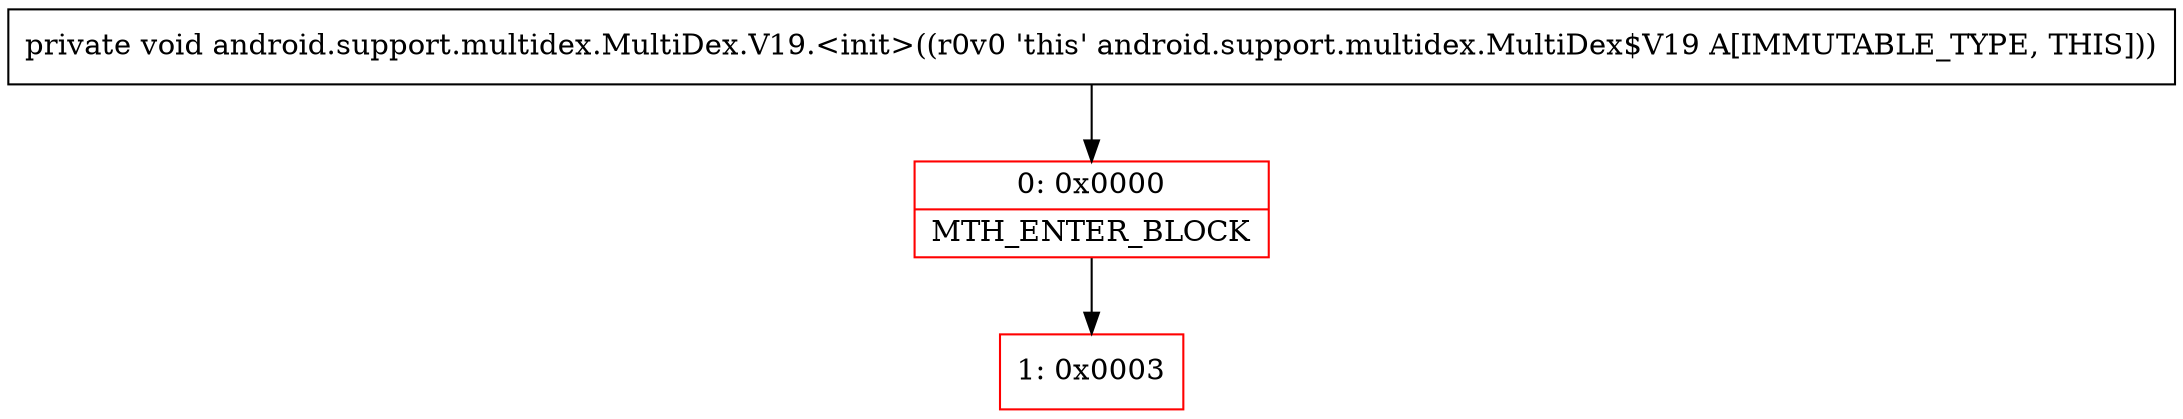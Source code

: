 digraph "CFG forandroid.support.multidex.MultiDex.V19.\<init\>()V" {
subgraph cluster_Region_1044581488 {
label = "R(0)";
node [shape=record,color=blue];
}
Node_0 [shape=record,color=red,label="{0\:\ 0x0000|MTH_ENTER_BLOCK\l}"];
Node_1 [shape=record,color=red,label="{1\:\ 0x0003}"];
MethodNode[shape=record,label="{private void android.support.multidex.MultiDex.V19.\<init\>((r0v0 'this' android.support.multidex.MultiDex$V19 A[IMMUTABLE_TYPE, THIS])) }"];
MethodNode -> Node_0;
Node_0 -> Node_1;
}

